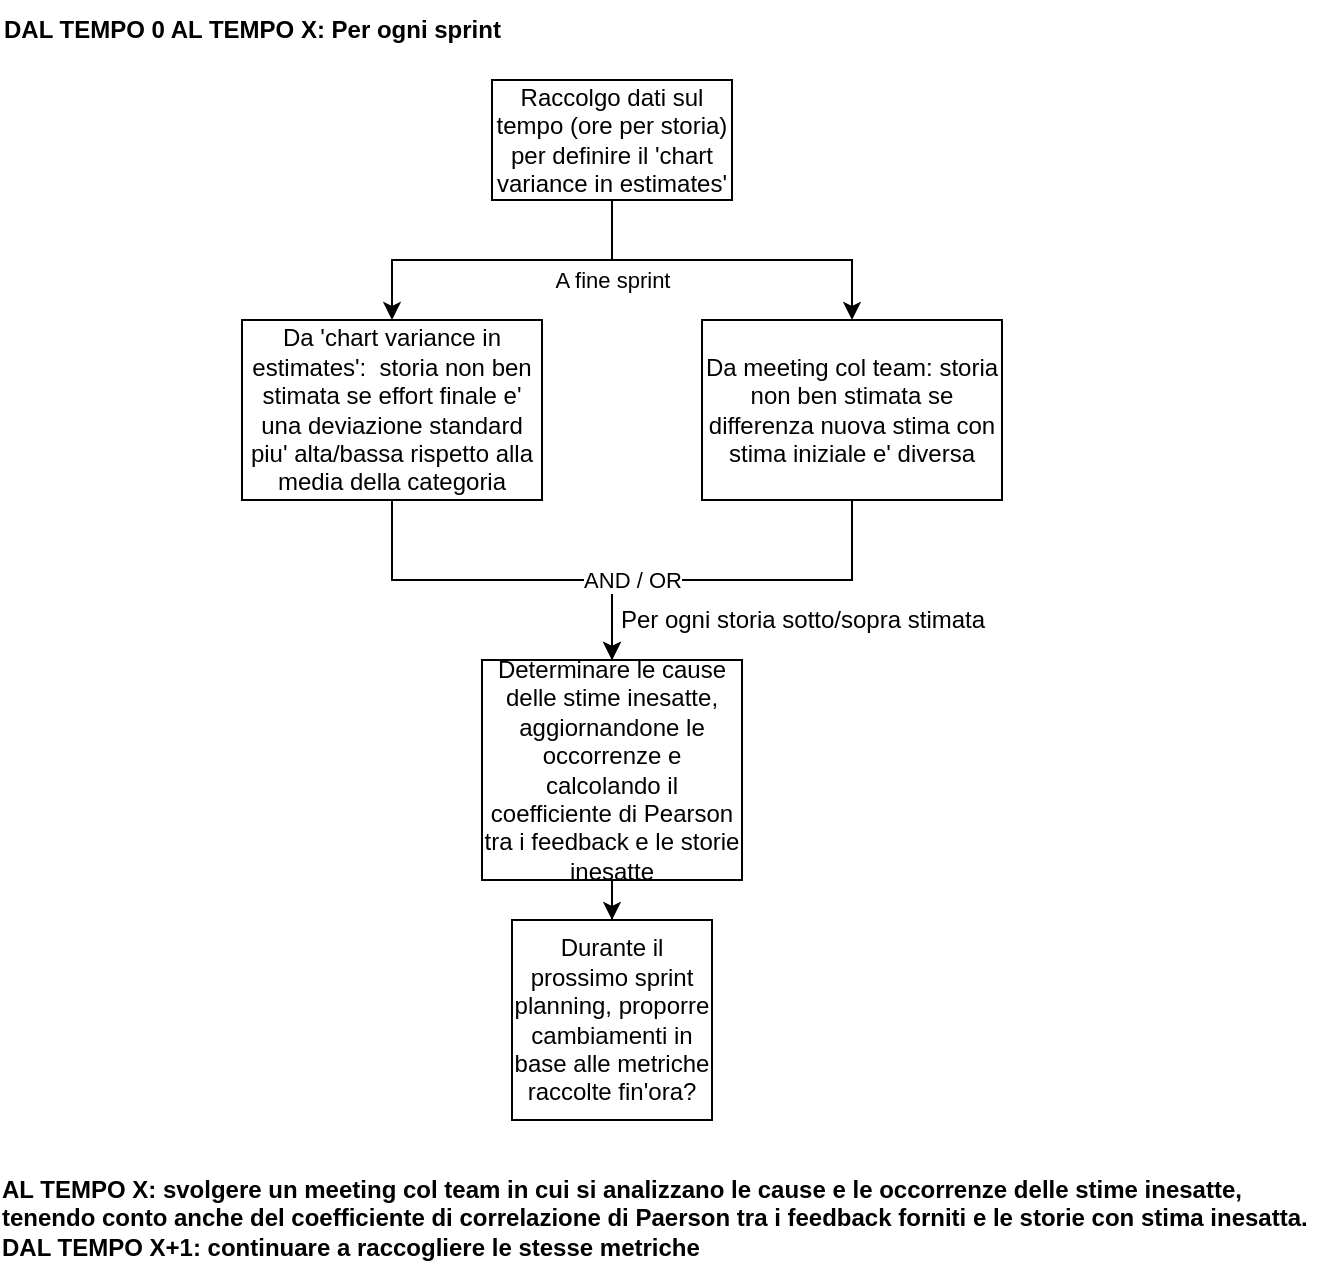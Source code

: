 <mxfile version="19.0.3" type="device"><diagram id="FF0bmMm3mZwqqzcKXiiM" name="Page-1"><mxGraphModel dx="1038" dy="1748" grid="1" gridSize="10" guides="1" tooltips="1" connect="1" arrows="1" fold="1" page="1" pageScale="1" pageWidth="827" pageHeight="1169" math="0" shadow="0"><root><mxCell id="0"/><mxCell id="1" parent="0"/><mxCell id="LDSg7DSNT-EAtcFfr_U--5" value="A fine sprint" style="edgeStyle=orthogonalEdgeStyle;rounded=0;orthogonalLoop=1;jettySize=auto;html=1;exitX=0.5;exitY=1;exitDx=0;exitDy=0;entryX=0.5;entryY=0;entryDx=0;entryDy=0;" parent="1" source="LDSg7DSNT-EAtcFfr_U--3" target="LDSg7DSNT-EAtcFfr_U--4" edge="1"><mxGeometry x="-0.647" y="10" relative="1" as="geometry"><mxPoint as="offset"/></mxGeometry></mxCell><mxCell id="LDSg7DSNT-EAtcFfr_U--11" style="edgeStyle=orthogonalEdgeStyle;rounded=0;orthogonalLoop=1;jettySize=auto;html=1;exitX=0.5;exitY=1;exitDx=0;exitDy=0;" parent="1" source="LDSg7DSNT-EAtcFfr_U--3" target="LDSg7DSNT-EAtcFfr_U--7" edge="1"><mxGeometry relative="1" as="geometry"/></mxCell><mxCell id="LDSg7DSNT-EAtcFfr_U--3" value="Raccolgo dati sul tempo (ore per storia) per definire il 'chart variance in estimates'" style="rounded=0;whiteSpace=wrap;html=1;" parent="1" vertex="1"><mxGeometry x="255" y="20" width="120" height="60" as="geometry"/></mxCell><mxCell id="LDSg7DSNT-EAtcFfr_U--13" style="edgeStyle=orthogonalEdgeStyle;rounded=0;orthogonalLoop=1;jettySize=auto;html=1;exitX=0.5;exitY=1;exitDx=0;exitDy=0;" parent="1" source="LDSg7DSNT-EAtcFfr_U--4" target="LDSg7DSNT-EAtcFfr_U--12" edge="1"><mxGeometry relative="1" as="geometry"/></mxCell><mxCell id="LDSg7DSNT-EAtcFfr_U--4" value="Da 'chart variance in estimates':&amp;nbsp; storia non ben stimata se effort finale e' una deviazione standard piu' alta/bassa rispetto alla media della categoria" style="rounded=0;whiteSpace=wrap;html=1;" parent="1" vertex="1"><mxGeometry x="130" y="140" width="150" height="90" as="geometry"/></mxCell><mxCell id="LDSg7DSNT-EAtcFfr_U--14" style="edgeStyle=orthogonalEdgeStyle;rounded=0;orthogonalLoop=1;jettySize=auto;html=1;exitX=0.5;exitY=1;exitDx=0;exitDy=0;entryX=0.5;entryY=0;entryDx=0;entryDy=0;" parent="1" source="LDSg7DSNT-EAtcFfr_U--7" target="LDSg7DSNT-EAtcFfr_U--12" edge="1"><mxGeometry relative="1" as="geometry"/></mxCell><mxCell id="LDSg7DSNT-EAtcFfr_U--15" value="AND / OR" style="edgeLabel;html=1;align=center;verticalAlign=middle;resizable=0;points=[];" parent="LDSg7DSNT-EAtcFfr_U--14" vertex="1" connectable="0"><mxGeometry x="0.505" relative="1" as="geometry"><mxPoint as="offset"/></mxGeometry></mxCell><mxCell id="LDSg7DSNT-EAtcFfr_U--7" value="Da meeting col team: storia non ben stimata se differenza nuova stima con stima iniziale e' diversa" style="rounded=0;whiteSpace=wrap;html=1;" parent="1" vertex="1"><mxGeometry x="360" y="140" width="150" height="90" as="geometry"/></mxCell><mxCell id="LDSg7DSNT-EAtcFfr_U--24" style="edgeStyle=orthogonalEdgeStyle;rounded=0;orthogonalLoop=1;jettySize=auto;html=1;exitX=0.5;exitY=1;exitDx=0;exitDy=0;" parent="1" source="LDSg7DSNT-EAtcFfr_U--12" target="LDSg7DSNT-EAtcFfr_U--23" edge="1"><mxGeometry relative="1" as="geometry"/></mxCell><mxCell id="LDSg7DSNT-EAtcFfr_U--12" value="Determinare le cause delle stime inesatte, aggiornandone le occorrenze e calcolando il coefficiente di Pearson tra i feedback e le storie inesatte" style="rounded=0;whiteSpace=wrap;html=1;" parent="1" vertex="1"><mxGeometry x="250" y="310" width="130" height="110" as="geometry"/></mxCell><mxCell id="LDSg7DSNT-EAtcFfr_U--16" value="Per ogni storia sotto/sopra stimata" style="text;html=1;align=center;verticalAlign=middle;resizable=0;points=[];autosize=1;strokeColor=none;fillColor=none;" parent="1" vertex="1"><mxGeometry x="310" y="280" width="200" height="20" as="geometry"/></mxCell><mxCell id="LDSg7DSNT-EAtcFfr_U--22" value="&lt;div style=&quot;text-align: left;&quot;&gt;&lt;b style=&quot;background-color: initial;&quot;&gt;AL TEMPO X: svolgere un meeting col team in cui si analizzano le cause e le occorrenze delle stime inesatte, tenendo conto anche del coefficiente di correlazione di Paerson tra i feedback forniti e le storie con stima inesatta.&lt;/b&gt;&lt;/div&gt;&lt;b&gt;&lt;div style=&quot;text-align: left;&quot;&gt;&lt;b style=&quot;background-color: initial;&quot;&gt;DAL TEMPO&lt;/b&gt;&lt;b style=&quot;background-color: initial; text-align: left;&quot;&gt;&amp;nbsp;X+1: continuare a raccogliere le stesse metriche&amp;nbsp;&lt;/b&gt;&lt;/div&gt;&lt;/b&gt;" style="text;html=1;strokeColor=none;fillColor=none;align=center;verticalAlign=middle;whiteSpace=wrap;rounded=0;" parent="1" vertex="1"><mxGeometry x="9" y="574" width="669" height="30" as="geometry"/></mxCell><mxCell id="LDSg7DSNT-EAtcFfr_U--23" value="Durante il prossimo sprint planning, proporre cambiamenti in base alle metriche raccolte fin'ora?" style="whiteSpace=wrap;html=1;aspect=fixed;" parent="1" vertex="1"><mxGeometry x="265" y="440" width="100" height="100" as="geometry"/></mxCell><mxCell id="VIK_JwMT5f_gx5Z_Q9pt-1" value="&lt;div style=&quot;&quot;&gt;&lt;b&gt;DAL TEMPO 0 AL TEMPO X: Per ogni sprint&lt;/b&gt;&lt;/div&gt;" style="text;html=1;strokeColor=none;fillColor=none;align=left;verticalAlign=middle;whiteSpace=wrap;rounded=0;" vertex="1" parent="1"><mxGeometry x="9" y="-20" width="669" height="30" as="geometry"/></mxCell></root></mxGraphModel></diagram></mxfile>